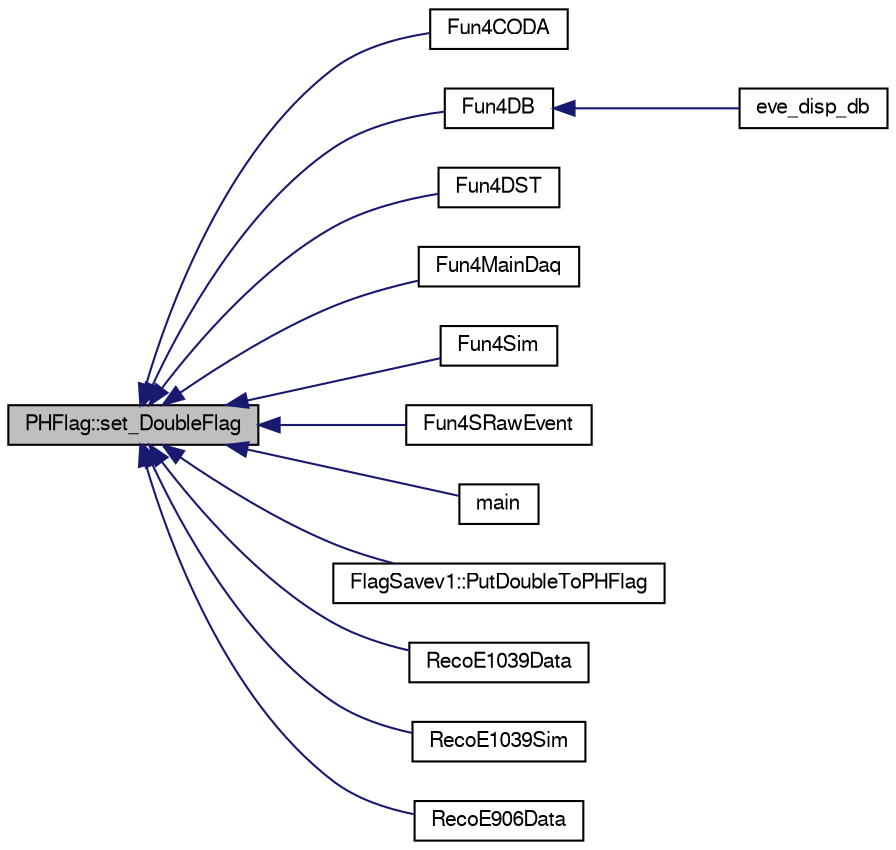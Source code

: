 digraph "PHFlag::set_DoubleFlag"
{
  bgcolor="transparent";
  edge [fontname="FreeSans",fontsize="10",labelfontname="FreeSans",labelfontsize="10"];
  node [fontname="FreeSans",fontsize="10",shape=record];
  rankdir="LR";
  Node1 [label="PHFlag::set_DoubleFlag",height=0.2,width=0.4,color="black", fillcolor="grey75", style="filled" fontcolor="black"];
  Node1 -> Node2 [dir="back",color="midnightblue",fontsize="10",style="solid",fontname="FreeSans"];
  Node2 [label="Fun4CODA",height=0.2,width=0.4,color="black",URL="$db/dbe/Fun4CODA_8C.html#a1bbee777074605aa2a59ddf9b2b52742"];
  Node1 -> Node3 [dir="back",color="midnightblue",fontsize="10",style="solid",fontname="FreeSans"];
  Node3 [label="Fun4DB",height=0.2,width=0.4,color="black",URL="$df/dc0/Fun4DB_8C.html#a156048b96f7485e3cc410afbc05fc286"];
  Node3 -> Node4 [dir="back",color="midnightblue",fontsize="10",style="solid",fontname="FreeSans"];
  Node4 [label="eve_disp_db",height=0.2,width=0.4,color="black",URL="$de/d2a/eve__disp__db_8C.html#aa8b45dd9cf940c8aff427aed5d9db19f"];
  Node1 -> Node5 [dir="back",color="midnightblue",fontsize="10",style="solid",fontname="FreeSans"];
  Node5 [label="Fun4DST",height=0.2,width=0.4,color="black",URL="$de/daf/Fun4DST_8C.html#a6a43c5ad028285b022976fa872e60cbc"];
  Node1 -> Node6 [dir="back",color="midnightblue",fontsize="10",style="solid",fontname="FreeSans"];
  Node6 [label="Fun4MainDaq",height=0.2,width=0.4,color="black",URL="$de/d00/e1039-analysis_2OnlMonDev_2Fun4MainDaq_8C.html#ac28bfcc626ab9a3b0aea03bad954a5e5"];
  Node1 -> Node7 [dir="back",color="midnightblue",fontsize="10",style="solid",fontname="FreeSans"];
  Node7 [label="Fun4Sim",height=0.2,width=0.4,color="black",URL="$d5/d4a/e1039-analysis_2SimChainDev_2Fun4Sim_8C.html#a05d19d59f1955a51d54ae22957bbcf86"];
  Node1 -> Node8 [dir="back",color="midnightblue",fontsize="10",style="solid",fontname="FreeSans"];
  Node8 [label="Fun4SRawEvent",height=0.2,width=0.4,color="black",URL="$d8/de7/Fun4SRawEvent_8C.html#aaa9bb2e956ce860a8cb6e7845bcc4ed5"];
  Node1 -> Node9 [dir="back",color="midnightblue",fontsize="10",style="solid",fontname="FreeSans"];
  Node9 [label="main",height=0.2,width=0.4,color="black",URL="$db/d86/test__minimum_8cxx.html#a0ddf1224851353fc92bfbff6f499fa97"];
  Node1 -> Node10 [dir="back",color="midnightblue",fontsize="10",style="solid",fontname="FreeSans"];
  Node10 [label="FlagSavev1::PutDoubleToPHFlag",height=0.2,width=0.4,color="black",URL="$da/db3/classFlagSavev1.html#acc15190540961e0209dc92236a83434b"];
  Node1 -> Node11 [dir="back",color="midnightblue",fontsize="10",style="solid",fontname="FreeSans"];
  Node11 [label="RecoE1039Data",height=0.2,width=0.4,color="black",URL="$db/dea/RecoE1039Data_8C.html#a619388c470b52b98a611cb6f18ba24c1"];
  Node1 -> Node12 [dir="back",color="midnightblue",fontsize="10",style="solid",fontname="FreeSans"];
  Node12 [label="RecoE1039Sim",height=0.2,width=0.4,color="black",URL="$d0/d9c/RecoE1039Sim_8C.html#a07edfd7b51752cb53ea50911050a8511"];
  Node1 -> Node13 [dir="back",color="midnightblue",fontsize="10",style="solid",fontname="FreeSans"];
  Node13 [label="RecoE906Data",height=0.2,width=0.4,color="black",URL="$df/d0c/RecoE906Data_8C.html#ad032525ca693000ba382d14d82bf9f2b"];
}
